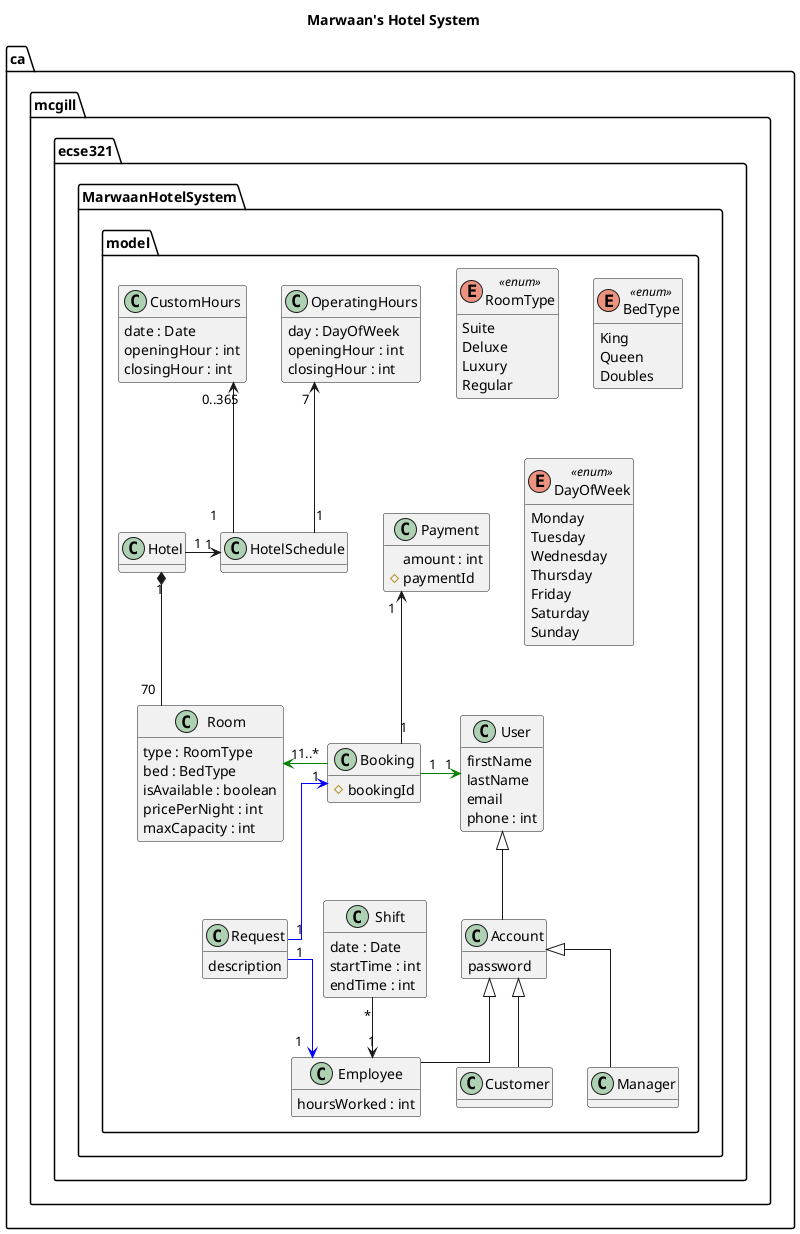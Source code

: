 @startuml MHS
title Marwaan's Hotel System
skinparam linetype ortho
hide methods
top to bottom direction

package ca.mcgill.ecse321.MarwaanHotelSystem.model {
    Class User {
        firstName
        lastName
        email
        phone : int
    }

    Class Account {
        password
    }

    Class Employee {
        hoursWorked : int
    }

    Class Manager {
    }

    Class Customer {
    }

    ' Associations of users
    User    <|-- Account
    Account <|-- Employee
    Account <|-- Customer
    Account <|-- Manager

    ' Employees and their shifts/schedule
    Class Shift {
        date : Date
        startTime : int
        endTime : int
    }

    Shift "*" -down-> "1" Employee

    ' Class Schedule

    ' Shift "1..*" -down-* "1" Schedule

    ' Room, Booking, Request, Payment
    Class Room {
        type : RoomType
        bed : BedType
        isAvailable : boolean
        pricePerNight : int
        maxCapacity : int
    }

    Room "70" -up-* "1" Hotel

    Class Booking {
        # bookingId
    }

    Booking "1..*" -left[#green]-> "1" Room
    Booking "1" -right[#green]-> "1" User

    Class Request {
        description
    }

    Request "1" -down[#blue]-> "1" Employee
    Request "1" -up[#blue]-> "1" Booking

    Class Payment {
        amount : int
        # paymentId
    }

    Booking "1" -up-> "1" Payment

    ' Hotel, Hotel Hours of Operations

    Class Hotel 

    Class HotelSchedule 

    Hotel "1" -left-> "1" HotelSchedule

    Class OperatingHours {
        day : DayOfWeek
        openingHour : int
        closingHour : int
    }

    Class CustomHours {
        date : Date
        openingHour : int
        closingHour : int
    }


    HotelSchedule "1" -up-> "0..365" CustomHours
    HotelSchedule "1" -up-> "7" OperatingHours

        enum RoomType <<enum>> {
            Suite
            Deluxe
            Luxury
            Regular
        }

        enum BedType <<enum>> {
            King
            Queen
            Doubles
        }
        enum DayOfWeek <<enum>> {
            Monday
            Tuesday
            Wednesday
            Thursday
            Friday
            Saturday
            Sunday
        }
}
@enduml